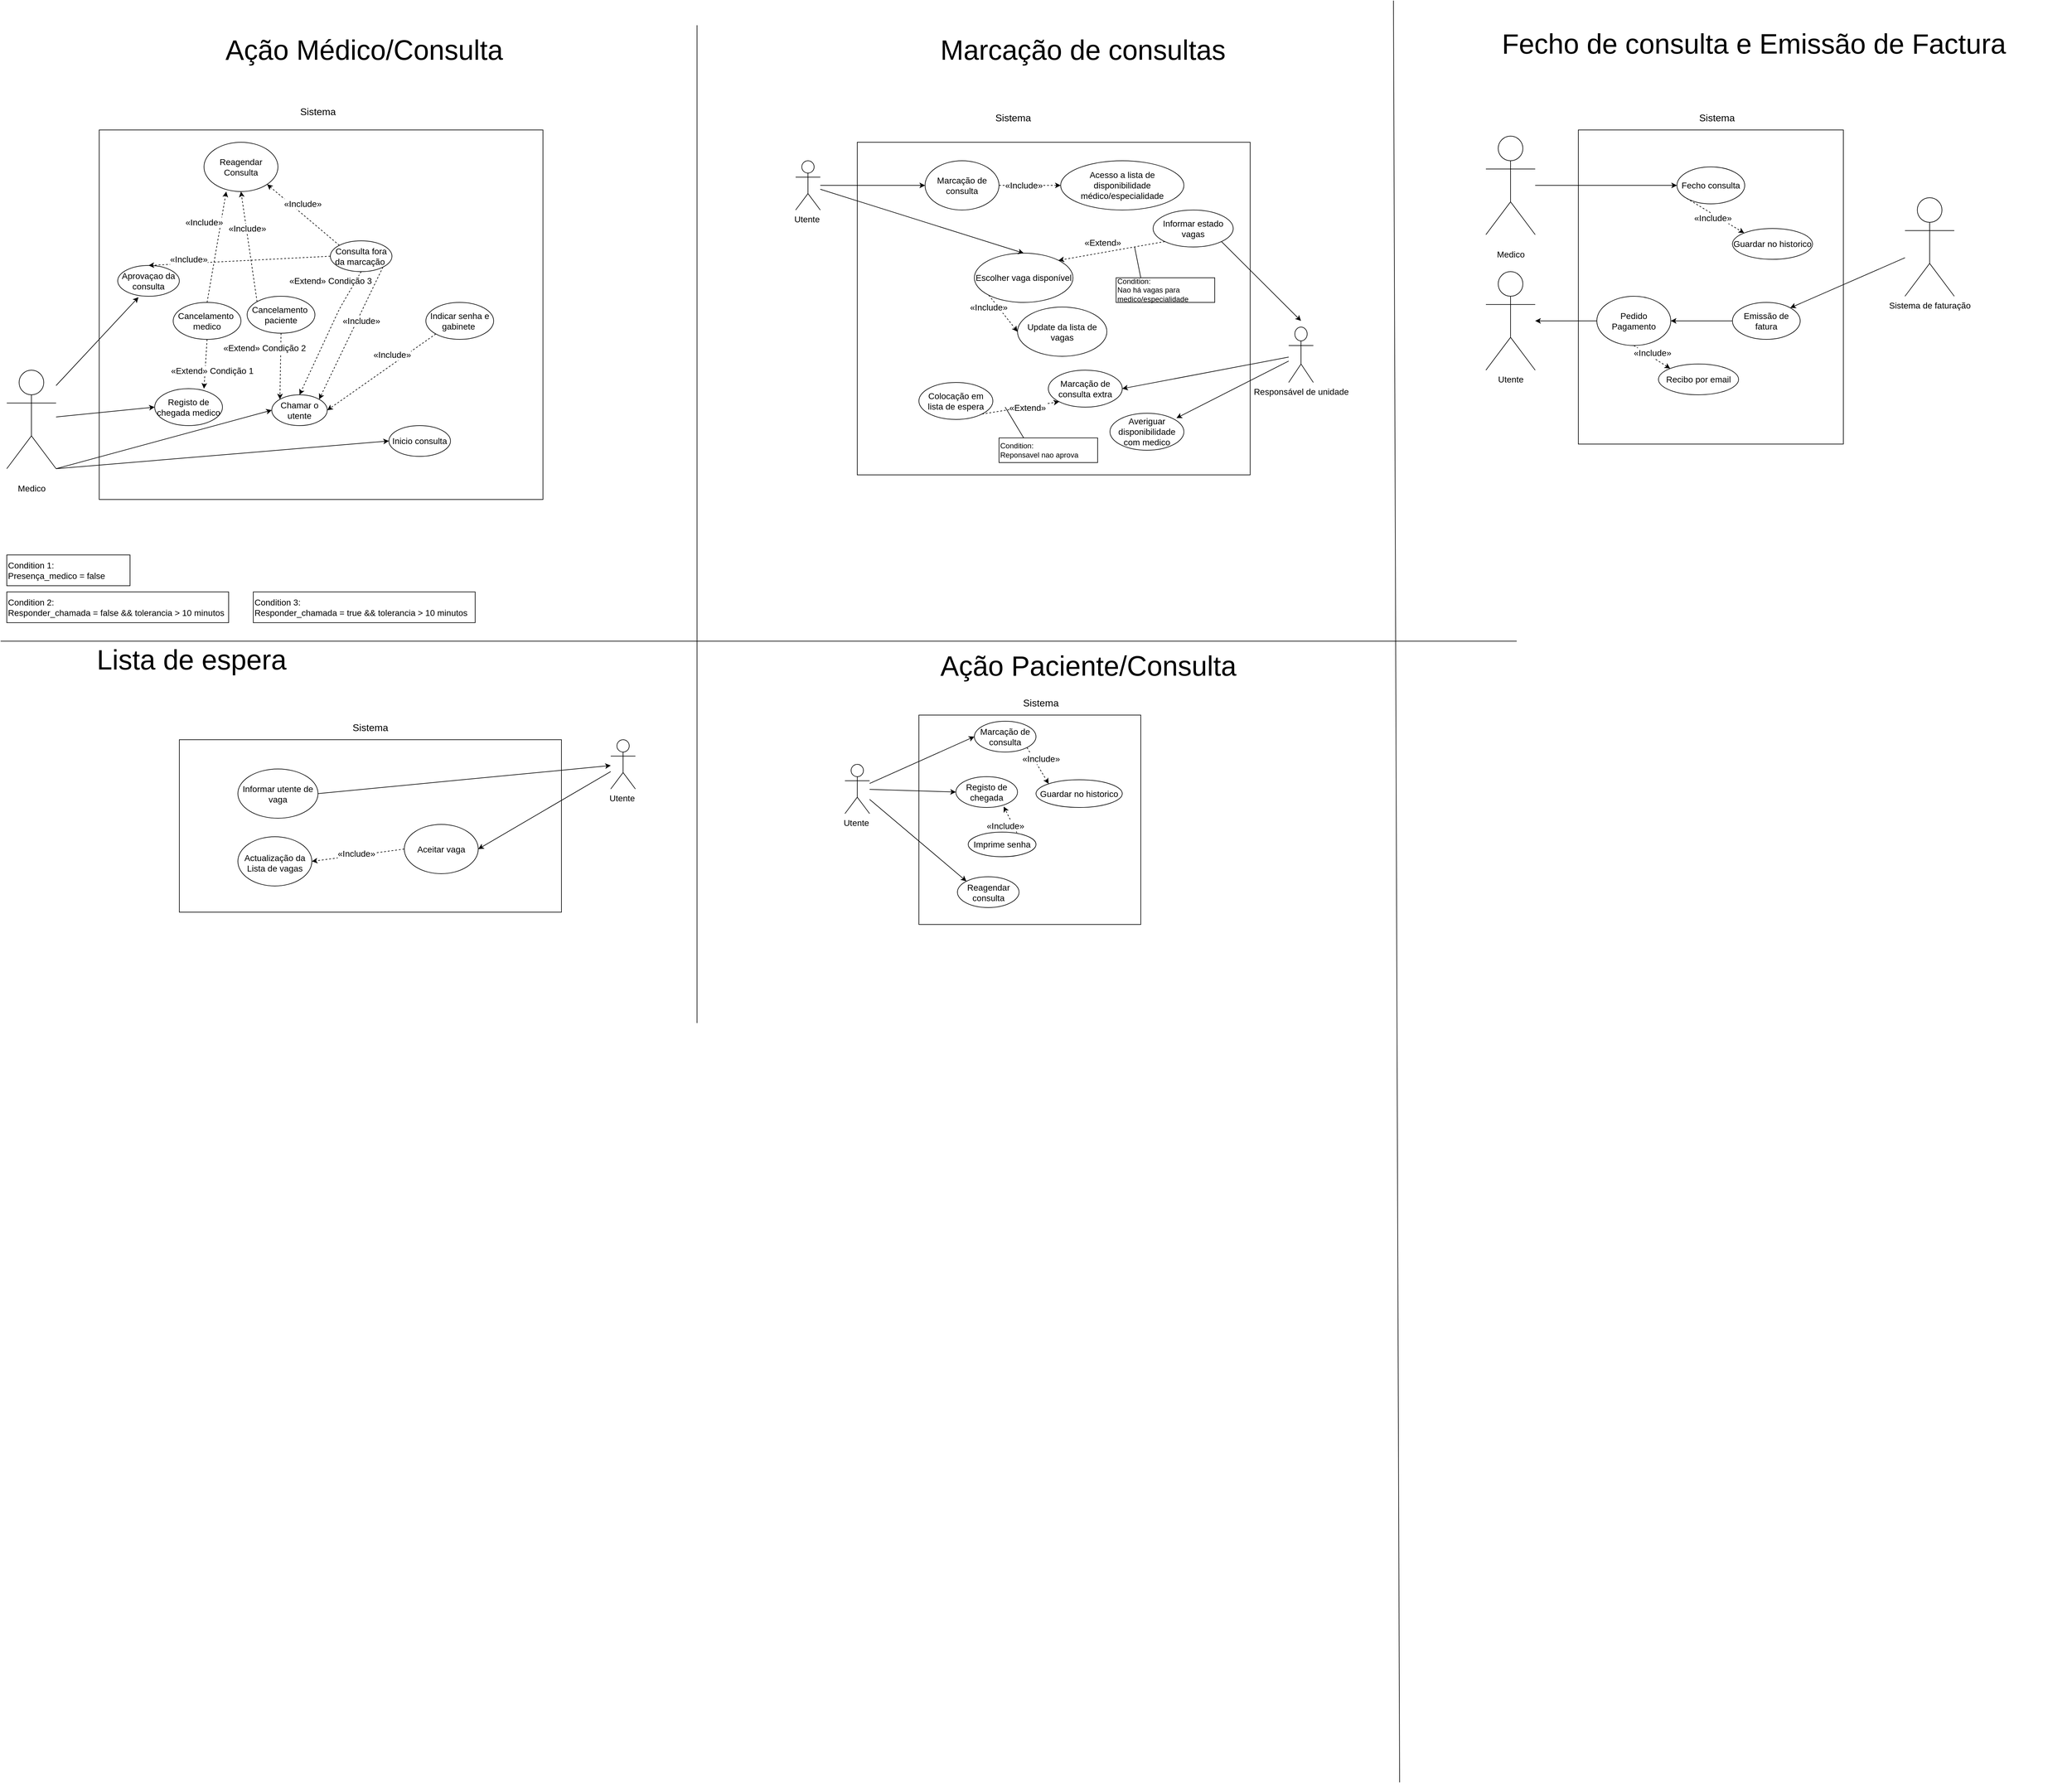 <mxfile version="14.2.7" type="device"><diagram id="xtqc0Og9dqTNnad1w2G9" name="Page-1"><mxGraphModel dx="2595" dy="1370" grid="1" gridSize="10" guides="1" tooltips="1" connect="1" arrows="1" fold="1" page="1" pageScale="1" pageWidth="2336" pageHeight="1654" background="#ffffff" math="0" shadow="0"><root><mxCell id="0"/><mxCell id="1" parent="0"/><mxCell id="VHxM4qlH5WR-qoforsFo-17" value="&lt;br style=&quot;font-size: 14px;&quot;&gt;Medico" style="shape=umlActor;verticalLabelPosition=bottom;verticalAlign=top;html=1;outlineConnect=0;strokeColor=#000000;fontSize=14;" parent="1" vertex="1"><mxGeometry x="80" y="600" width="80" height="160" as="geometry"/></mxCell><mxCell id="VHxM4qlH5WR-qoforsFo-45" value="Inicio consulta" style="ellipse;whiteSpace=wrap;html=1;strokeColor=#000000;fontSize=14;" parent="1" vertex="1"><mxGeometry x="700" y="690" width="100" height="50" as="geometry"/></mxCell><mxCell id="VHxM4qlH5WR-qoforsFo-49" value="Indicar senha e gabinete&amp;nbsp;" style="ellipse;whiteSpace=wrap;html=1;strokeColor=#000000;fontSize=14;" parent="1" vertex="1"><mxGeometry x="760" y="490" width="110" height="60" as="geometry"/></mxCell><mxCell id="VHxM4qlH5WR-qoforsFo-50" value="" style="endArrow=classic;html=1;entryX=1;entryY=0.5;entryDx=0;entryDy=0;fontSize=14;exitX=0;exitY=1;exitDx=0;exitDy=0;dashed=1;" parent="1" source="VHxM4qlH5WR-qoforsFo-49" target="Is1oi-ePE3r_2_MxHFxF-98" edge="1"><mxGeometry width="50" height="50" relative="1" as="geometry"><mxPoint x="710" y="580" as="sourcePoint"/><mxPoint x="400" y="440" as="targetPoint"/></mxGeometry></mxCell><mxCell id="VHxM4qlH5WR-qoforsFo-64" value="" style="endArrow=classic;html=1;entryX=0;entryY=0;entryDx=0;entryDy=0;dashed=1;exitX=0.5;exitY=1;exitDx=0;exitDy=0;fontSize=14;" parent="1" source="VHxM4qlH5WR-qoforsFo-66" target="Is1oi-ePE3r_2_MxHFxF-98" edge="1"><mxGeometry width="50" height="50" relative="1" as="geometry"><mxPoint x="740" y="625" as="sourcePoint"/><mxPoint x="530" y="670" as="targetPoint"/></mxGeometry></mxCell><mxCell id="VHxM4qlH5WR-qoforsFo-65" value="«Extend» Condição 2" style="edgeLabel;html=1;align=center;verticalAlign=middle;resizable=0;points=[];fontSize=14;" parent="VHxM4qlH5WR-qoforsFo-64" vertex="1" connectable="0"><mxGeometry x="-0.209" y="3" relative="1" as="geometry"><mxPoint x="-29.65" y="-18.41" as="offset"/></mxGeometry></mxCell><mxCell id="VHxM4qlH5WR-qoforsFo-66" value="Cancelamento&amp;nbsp;&lt;br style=&quot;font-size: 14px;&quot;&gt;paciente" style="ellipse;whiteSpace=wrap;html=1;strokeColor=#000000;fontStyle=0;fontSize=14;" parent="1" vertex="1"><mxGeometry x="470" y="480" width="110" height="60" as="geometry"/></mxCell><mxCell id="VHxM4qlH5WR-qoforsFo-73" value="Consulta fora da marcação&amp;nbsp;" style="ellipse;whiteSpace=wrap;html=1;fontSize=14;" parent="1" vertex="1"><mxGeometry x="605" y="390" width="100" height="50" as="geometry"/></mxCell><mxCell id="VHxM4qlH5WR-qoforsFo-75" value="Aprovaçao da consulta" style="ellipse;whiteSpace=wrap;html=1;strokeColor=#000000;fontSize=14;" parent="1" vertex="1"><mxGeometry x="260" y="430" width="100" height="50" as="geometry"/></mxCell><mxCell id="VHxM4qlH5WR-qoforsFo-76" value="" style="endArrow=classic;html=1;fontSize=14;entryX=0.337;entryY=1.03;entryDx=0;entryDy=0;entryPerimeter=0;" parent="1" target="VHxM4qlH5WR-qoforsFo-75" edge="1"><mxGeometry width="50" height="50" relative="1" as="geometry"><mxPoint x="160" y="625" as="sourcePoint"/><mxPoint x="400" y="490" as="targetPoint"/></mxGeometry></mxCell><mxCell id="VHxM4qlH5WR-qoforsFo-77" value="" style="endArrow=classic;html=1;fontSize=14;exitX=0;exitY=0.5;exitDx=0;exitDy=0;dashed=1;entryX=0.5;entryY=0;entryDx=0;entryDy=0;" parent="1" source="VHxM4qlH5WR-qoforsFo-73" target="VHxM4qlH5WR-qoforsFo-75" edge="1"><mxGeometry width="50" height="50" relative="1" as="geometry"><mxPoint x="550" y="540" as="sourcePoint"/><mxPoint x="458.3" y="476.15" as="targetPoint"/></mxGeometry></mxCell><mxCell id="VHxM4qlH5WR-qoforsFo-78" value="«Include»" style="edgeLabel;html=1;align=center;verticalAlign=middle;resizable=0;points=[];fontSize=14;" parent="VHxM4qlH5WR-qoforsFo-77" vertex="1" connectable="0"><mxGeometry x="-0.424" y="-1" relative="1" as="geometry"><mxPoint x="-145.06" y="1.17" as="offset"/></mxGeometry></mxCell><mxCell id="VHxM4qlH5WR-qoforsFo-82" value="" style="endArrow=classic;html=1;fontSize=14;exitX=0;exitY=0;exitDx=0;exitDy=0;entryX=1;entryY=1;entryDx=0;entryDy=0;dashed=1;" parent="1" source="VHxM4qlH5WR-qoforsFo-73" target="9ikMB7bXIIn_Y0Oo-9GD-42" edge="1"><mxGeometry width="50" height="50" relative="1" as="geometry"><mxPoint x="370" y="650" as="sourcePoint"/><mxPoint x="1120" y="510" as="targetPoint"/></mxGeometry></mxCell><mxCell id="F7520Fu3s6nO4sO0BsFE-5" value="" style="endArrow=classic;html=1;entryX=0.727;entryY=0;entryDx=0;entryDy=0;dashed=1;exitX=0.5;exitY=1;exitDx=0;exitDy=0;fontSize=14;entryPerimeter=0;" parent="1" source="F7520Fu3s6nO4sO0BsFE-7" target="Is1oi-ePE3r_2_MxHFxF-102" edge="1"><mxGeometry width="50" height="50" relative="1" as="geometry"><mxPoint x="660" y="655" as="sourcePoint"/><mxPoint x="494.645" y="672.322" as="targetPoint"/></mxGeometry></mxCell><mxCell id="F7520Fu3s6nO4sO0BsFE-6" value="«Extend» Condição 1" style="edgeLabel;html=1;align=center;verticalAlign=middle;resizable=0;points=[];fontSize=14;" parent="F7520Fu3s6nO4sO0BsFE-5" vertex="1" connectable="0"><mxGeometry x="-0.209" y="3" relative="1" as="geometry"><mxPoint x="6.66" y="18.76" as="offset"/></mxGeometry></mxCell><mxCell id="F7520Fu3s6nO4sO0BsFE-7" value="Cancelamento&amp;nbsp;&lt;br style=&quot;font-size: 14px;&quot;&gt;medico" style="ellipse;whiteSpace=wrap;html=1;strokeColor=#000000;fontStyle=0;fontSize=14;" parent="1" vertex="1"><mxGeometry x="350" y="490" width="110" height="60" as="geometry"/></mxCell><mxCell id="F7520Fu3s6nO4sO0BsFE-12" value="" style="endArrow=classic;html=1;fontSize=14;entryX=0.301;entryY=1;entryDx=0;entryDy=0;exitX=0.5;exitY=0;exitDx=0;exitDy=0;entryPerimeter=0;dashed=1;" parent="1" source="F7520Fu3s6nO4sO0BsFE-7" target="9ikMB7bXIIn_Y0Oo-9GD-42" edge="1"><mxGeometry width="50" height="50" relative="1" as="geometry"><mxPoint x="380" y="610" as="sourcePoint"/><mxPoint x="434.136" y="322.42" as="targetPoint"/></mxGeometry></mxCell><mxCell id="Is1oi-ePE3r_2_MxHFxF-12" value="Utente&amp;nbsp;" style="shape=umlActor;verticalLabelPosition=bottom;verticalAlign=top;html=1;outlineConnect=0;strokeColor=#000000;fontSize=14;" parent="1" vertex="1"><mxGeometry x="1360" y="260" width="40" height="80" as="geometry"/></mxCell><mxCell id="Is1oi-ePE3r_2_MxHFxF-13" value="Responsável de unidade" style="shape=umlActor;verticalLabelPosition=bottom;verticalAlign=top;html=1;outlineConnect=0;strokeColor=#000000;fontSize=14;" parent="1" vertex="1"><mxGeometry x="2160" y="530" width="40" height="90" as="geometry"/></mxCell><mxCell id="Is1oi-ePE3r_2_MxHFxF-60" value="" style="endArrow=none;html=1;fontSize=14;" parent="1" edge="1"><mxGeometry width="50" height="50" relative="1" as="geometry"><mxPoint x="1200" y="1040" as="sourcePoint"/><mxPoint x="1200" y="40" as="targetPoint"/></mxGeometry></mxCell><mxCell id="Is1oi-ePE3r_2_MxHFxF-61" value="Ação Médico/Consulta" style="text;html=1;strokeColor=none;fillColor=none;align=center;verticalAlign=middle;whiteSpace=wrap;rounded=0;fontSize=45;" parent="1" vertex="1"><mxGeometry x="400" y="40" width="520" height="80" as="geometry"/></mxCell><mxCell id="Is1oi-ePE3r_2_MxHFxF-62" value="&amp;nbsp;Marcação de consultas" style="text;html=1;strokeColor=none;fillColor=none;align=center;verticalAlign=middle;whiteSpace=wrap;rounded=0;fontSize=45;" parent="1" vertex="1"><mxGeometry x="1520" y="40" width="600" height="80" as="geometry"/></mxCell><mxCell id="V96wwasPPkTdQSs5E18L-17" style="edgeStyle=orthogonalEdgeStyle;rounded=0;orthogonalLoop=1;jettySize=auto;html=1;entryX=0;entryY=0.5;entryDx=0;entryDy=0;fontSize=14;dashed=1;" parent="1" source="Is1oi-ePE3r_2_MxHFxF-68" target="Is1oi-ePE3r_2_MxHFxF-70" edge="1"><mxGeometry relative="1" as="geometry"/></mxCell><mxCell id="Is1oi-ePE3r_2_MxHFxF-68" value="Marcação de consulta" style="ellipse;whiteSpace=wrap;html=1;fontSize=14;" parent="1" vertex="1"><mxGeometry x="1570" y="260" width="120" height="80" as="geometry"/></mxCell><mxCell id="Is1oi-ePE3r_2_MxHFxF-69" value="" style="endArrow=classic;html=1;fontSize=14;entryX=0;entryY=0.5;entryDx=0;entryDy=0;" parent="1" source="Is1oi-ePE3r_2_MxHFxF-12" target="Is1oi-ePE3r_2_MxHFxF-68" edge="1"><mxGeometry width="50" height="50" relative="1" as="geometry"><mxPoint x="1490" y="300" as="sourcePoint"/><mxPoint x="1790" y="420" as="targetPoint"/></mxGeometry></mxCell><mxCell id="Is1oi-ePE3r_2_MxHFxF-70" value="Acesso a lista de disponibilidade médico/especialidade" style="ellipse;whiteSpace=wrap;html=1;fontSize=14;" parent="1" vertex="1"><mxGeometry x="1790" y="260" width="200" height="80" as="geometry"/></mxCell><mxCell id="Is1oi-ePE3r_2_MxHFxF-73" value="" style="endArrow=none;html=1;fontSize=14;" parent="1" edge="1"><mxGeometry width="50" height="50" relative="1" as="geometry"><mxPoint x="2530" y="1040" as="sourcePoint"/><mxPoint x="70" y="1040" as="targetPoint"/></mxGeometry></mxCell><mxCell id="Is1oi-ePE3r_2_MxHFxF-74" value="Lista de espera" style="text;html=1;strokeColor=none;fillColor=none;align=center;verticalAlign=middle;whiteSpace=wrap;rounded=0;fontSize=45;" parent="1" vertex="1"><mxGeometry x="160" y="1030" width="440" height="80" as="geometry"/></mxCell><mxCell id="Is1oi-ePE3r_2_MxHFxF-75" value="Utente&amp;nbsp;" style="shape=umlActor;verticalLabelPosition=bottom;verticalAlign=top;html=1;outlineConnect=0;strokeColor=#000000;fontSize=14;" parent="1" vertex="1"><mxGeometry x="1060" y="1200" width="40" height="80" as="geometry"/></mxCell><mxCell id="Is1oi-ePE3r_2_MxHFxF-80" value="Informar utente de vaga" style="ellipse;whiteSpace=wrap;html=1;fontSize=14;" parent="1" vertex="1"><mxGeometry x="455" y="1247.5" width="130" height="80" as="geometry"/></mxCell><mxCell id="Is1oi-ePE3r_2_MxHFxF-82" value="" style="endArrow=classic;html=1;fontSize=14;exitX=1;exitY=0.5;exitDx=0;exitDy=0;" parent="1" source="Is1oi-ePE3r_2_MxHFxF-80" target="Is1oi-ePE3r_2_MxHFxF-75" edge="1"><mxGeometry width="50" height="50" relative="1" as="geometry"><mxPoint x="550" y="1340" as="sourcePoint"/><mxPoint x="600" y="1290" as="targetPoint"/></mxGeometry></mxCell><mxCell id="Is1oi-ePE3r_2_MxHFxF-83" value="Aceitar vaga" style="ellipse;whiteSpace=wrap;html=1;fontSize=14;" parent="1" vertex="1"><mxGeometry x="725" y="1337.5" width="120" height="80" as="geometry"/></mxCell><mxCell id="Is1oi-ePE3r_2_MxHFxF-84" value="" style="endArrow=classic;html=1;fontSize=14;entryX=1;entryY=0.5;entryDx=0;entryDy=0;" parent="1" source="Is1oi-ePE3r_2_MxHFxF-75" target="Is1oi-ePE3r_2_MxHFxF-83" edge="1"><mxGeometry width="50" height="50" relative="1" as="geometry"><mxPoint x="800" y="1260" as="sourcePoint"/><mxPoint x="660" y="1310" as="targetPoint"/></mxGeometry></mxCell><mxCell id="Is1oi-ePE3r_2_MxHFxF-91" value="" style="endArrow=classic;html=1;fontSize=14;exitX=0;exitY=0.5;exitDx=0;exitDy=0;entryX=1;entryY=0.5;entryDx=0;entryDy=0;dashed=1;" parent="1" source="Is1oi-ePE3r_2_MxHFxF-83" target="pVA-yd0SMu08zG6qIht4-11" edge="1"><mxGeometry width="50" height="50" relative="1" as="geometry"><mxPoint x="455" y="1437.5" as="sourcePoint"/><mxPoint x="575" y="1397.5" as="targetPoint"/></mxGeometry></mxCell><mxCell id="Is1oi-ePE3r_2_MxHFxF-98" value="Chamar o utente" style="ellipse;whiteSpace=wrap;html=1;fontSize=14;" parent="1" vertex="1"><mxGeometry x="510" y="640" width="90" height="50" as="geometry"/></mxCell><mxCell id="Is1oi-ePE3r_2_MxHFxF-100" value="" style="endArrow=classic;html=1;fontSize=14;entryX=0;entryY=0.5;entryDx=0;entryDy=0;exitX=1;exitY=1;exitDx=0;exitDy=0;exitPerimeter=0;" parent="1" source="VHxM4qlH5WR-qoforsFo-17" target="VHxM4qlH5WR-qoforsFo-45" edge="1"><mxGeometry width="50" height="50" relative="1" as="geometry"><mxPoint x="550" y="670" as="sourcePoint"/><mxPoint x="600" y="620" as="targetPoint"/></mxGeometry></mxCell><mxCell id="Is1oi-ePE3r_2_MxHFxF-102" value="Registo de chegada medico" style="ellipse;whiteSpace=wrap;html=1;fontSize=14;" parent="1" vertex="1"><mxGeometry x="320" y="630" width="110" height="60" as="geometry"/></mxCell><mxCell id="Is1oi-ePE3r_2_MxHFxF-103" value="" style="endArrow=classic;html=1;fontSize=14;entryX=0;entryY=0.5;entryDx=0;entryDy=0;" parent="1" source="VHxM4qlH5WR-qoforsFo-17" target="Is1oi-ePE3r_2_MxHFxF-102" edge="1"><mxGeometry width="50" height="50" relative="1" as="geometry"><mxPoint x="340" y="600" as="sourcePoint"/><mxPoint x="390" y="550" as="targetPoint"/></mxGeometry></mxCell><mxCell id="Is1oi-ePE3r_2_MxHFxF-104" value="" style="endArrow=classic;html=1;fontSize=14;entryX=0;entryY=0.5;entryDx=0;entryDy=0;exitX=1;exitY=1;exitDx=0;exitDy=0;exitPerimeter=0;" parent="1" source="VHxM4qlH5WR-qoforsFo-17" target="Is1oi-ePE3r_2_MxHFxF-98" edge="1"><mxGeometry width="50" height="50" relative="1" as="geometry"><mxPoint x="430" y="600" as="sourcePoint"/><mxPoint x="480" y="550" as="targetPoint"/></mxGeometry></mxCell><mxCell id="Is1oi-ePE3r_2_MxHFxF-106" value="Condition 1:&lt;br style=&quot;font-size: 14px&quot;&gt;Presença_medico = false" style="rounded=0;whiteSpace=wrap;html=1;align=left;fontSize=14;" parent="1" vertex="1"><mxGeometry x="80" y="900" width="200" height="50" as="geometry"/></mxCell><mxCell id="Is1oi-ePE3r_2_MxHFxF-107" value="Condition 2:&lt;br style=&quot;font-size: 14px&quot;&gt;Responder_chamada = false &amp;amp;&amp;amp; tolerancia &amp;gt; 10 minutos" style="rounded=0;whiteSpace=wrap;html=1;align=left;fontSize=14;" parent="1" vertex="1"><mxGeometry x="80" y="960" width="360" height="50" as="geometry"/></mxCell><mxCell id="Is1oi-ePE3r_2_MxHFxF-110" value="" style="endArrow=classic;html=1;entryX=0.5;entryY=0;entryDx=0;entryDy=0;dashed=1;fontSize=14;exitX=0.5;exitY=1;exitDx=0;exitDy=0;" parent="1" source="VHxM4qlH5WR-qoforsFo-73" target="Is1oi-ePE3r_2_MxHFxF-98" edge="1"><mxGeometry width="50" height="50" relative="1" as="geometry"><mxPoint x="670" y="530" as="sourcePoint"/><mxPoint x="565" y="650" as="targetPoint"/><Array as="points"><mxPoint x="620" y="500"/></Array></mxGeometry></mxCell><mxCell id="Is1oi-ePE3r_2_MxHFxF-111" value="«Extend» Condição 3" style="edgeLabel;html=1;align=center;verticalAlign=middle;resizable=0;points=[];fontSize=14;" parent="Is1oi-ePE3r_2_MxHFxF-110" vertex="1" connectable="0"><mxGeometry x="-0.209" y="3" relative="1" as="geometry"><mxPoint x="-9.67" y="-63.6" as="offset"/></mxGeometry></mxCell><mxCell id="Is1oi-ePE3r_2_MxHFxF-112" value="Condition 3:&lt;br style=&quot;font-size: 14px&quot;&gt;Responder_chamada = true &amp;amp;&amp;amp; tolerancia &amp;gt; 10 minutos" style="rounded=0;whiteSpace=wrap;html=1;align=left;fontSize=14;" parent="1" vertex="1"><mxGeometry x="480" y="960" width="360" height="50" as="geometry"/></mxCell><mxCell id="Is1oi-ePE3r_2_MxHFxF-113" value="" style="endArrow=classic;html=1;fontSize=14;entryX=0.5;entryY=1;entryDx=0;entryDy=0;exitX=0;exitY=0;exitDx=0;exitDy=0;dashed=1;" parent="1" source="VHxM4qlH5WR-qoforsFo-66" target="9ikMB7bXIIn_Y0Oo-9GD-42" edge="1"><mxGeometry width="50" height="50" relative="1" as="geometry"><mxPoint x="560" y="510" as="sourcePoint"/><mxPoint x="460.8" y="329.4" as="targetPoint"/></mxGeometry></mxCell><mxCell id="Is1oi-ePE3r_2_MxHFxF-116" value="" style="endArrow=classic;html=1;fontSize=14;dashed=1;entryX=1;entryY=0;entryDx=0;entryDy=0;exitX=1;exitY=1;exitDx=0;exitDy=0;" parent="1" source="VHxM4qlH5WR-qoforsFo-73" target="Is1oi-ePE3r_2_MxHFxF-98" edge="1"><mxGeometry width="50" height="50" relative="1" as="geometry"><mxPoint x="750" y="470" as="sourcePoint"/><mxPoint x="320" y="440" as="targetPoint"/></mxGeometry></mxCell><mxCell id="Is1oi-ePE3r_2_MxHFxF-117" value="«Include»" style="edgeLabel;html=1;align=center;verticalAlign=middle;resizable=0;points=[];fontSize=14;" parent="Is1oi-ePE3r_2_MxHFxF-116" vertex="1" connectable="0"><mxGeometry x="-0.424" y="-1" relative="1" as="geometry"><mxPoint x="-4.87" y="26.1" as="offset"/></mxGeometry></mxCell><mxCell id="9ikMB7bXIIn_Y0Oo-9GD-3" value="Escolher vaga disponível" style="ellipse;whiteSpace=wrap;html=1;fontSize=14;" parent="1" vertex="1"><mxGeometry x="1650" y="410" width="160" height="80" as="geometry"/></mxCell><mxCell id="9ikMB7bXIIn_Y0Oo-9GD-16" value="Update da lista de vagas" style="ellipse;whiteSpace=wrap;html=1;fontSize=14;" parent="1" vertex="1"><mxGeometry x="1720" y="497.5" width="145" height="80" as="geometry"/></mxCell><mxCell id="9ikMB7bXIIn_Y0Oo-9GD-21" value="" style="endArrow=classic;html=1;fontSize=14;entryX=0;entryY=0.5;entryDx=0;entryDy=0;exitX=0;exitY=1;exitDx=0;exitDy=0;dashed=1;" parent="1" source="9ikMB7bXIIn_Y0Oo-9GD-3" target="9ikMB7bXIIn_Y0Oo-9GD-16" edge="1"><mxGeometry width="50" height="50" relative="1" as="geometry"><mxPoint x="1430" y="488.387" as="sourcePoint"/><mxPoint x="1850" y="450" as="targetPoint"/></mxGeometry></mxCell><mxCell id="9ikMB7bXIIn_Y0Oo-9GD-24" value="Ação Paciente/Consulta" style="text;html=1;strokeColor=none;fillColor=none;align=center;verticalAlign=middle;whiteSpace=wrap;rounded=0;fontSize=45;" parent="1" vertex="1"><mxGeometry x="1320" y="1050" width="1030" height="60" as="geometry"/></mxCell><mxCell id="9ikMB7bXIIn_Y0Oo-9GD-25" value="Utente&amp;nbsp;" style="shape=umlActor;verticalLabelPosition=bottom;verticalAlign=top;html=1;outlineConnect=0;strokeColor=#000000;fontSize=14;" parent="1" vertex="1"><mxGeometry x="1440" y="1240" width="40" height="80" as="geometry"/></mxCell><mxCell id="9ikMB7bXIIn_Y0Oo-9GD-26" value="Marcação de consulta" style="ellipse;whiteSpace=wrap;html=1;strokeColor=#000000;fontSize=14;" parent="1" vertex="1"><mxGeometry x="1650" y="1170" width="100" height="50" as="geometry"/></mxCell><mxCell id="9ikMB7bXIIn_Y0Oo-9GD-27" value="Reagendar consulta" style="ellipse;whiteSpace=wrap;html=1;strokeColor=#000000;fontSize=14;" parent="1" vertex="1"><mxGeometry x="1622.5" y="1422.5" width="100" height="50" as="geometry"/></mxCell><mxCell id="9ikMB7bXIIn_Y0Oo-9GD-28" value="" style="endArrow=classic;html=1;entryX=0;entryY=0;entryDx=0;entryDy=0;fontSize=14;" parent="1" source="9ikMB7bXIIn_Y0Oo-9GD-25" target="9ikMB7bXIIn_Y0Oo-9GD-27" edge="1"><mxGeometry width="50" height="50" relative="1" as="geometry"><mxPoint x="1490" y="1310" as="sourcePoint"/><mxPoint x="1750" y="1290" as="targetPoint"/></mxGeometry></mxCell><mxCell id="9ikMB7bXIIn_Y0Oo-9GD-31" value="Registo de chegada" style="ellipse;whiteSpace=wrap;html=1;strokeColor=#000000;fontSize=14;" parent="1" vertex="1"><mxGeometry x="1620" y="1260" width="100" height="50" as="geometry"/></mxCell><mxCell id="9ikMB7bXIIn_Y0Oo-9GD-32" value="" style="endArrow=classic;html=1;entryX=0;entryY=0.5;entryDx=0;entryDy=0;fontSize=14;" parent="1" source="9ikMB7bXIIn_Y0Oo-9GD-25" target="9ikMB7bXIIn_Y0Oo-9GD-31" edge="1"><mxGeometry width="50" height="50" relative="1" as="geometry"><mxPoint x="1360" y="1335" as="sourcePoint"/><mxPoint x="1560" y="1430" as="targetPoint"/></mxGeometry></mxCell><mxCell id="9ikMB7bXIIn_Y0Oo-9GD-33" value="Imprime senha" style="ellipse;whiteSpace=wrap;html=1;strokeColor=#000000;fontSize=14;" parent="1" vertex="1"><mxGeometry x="1640" y="1350" width="110" height="40" as="geometry"/></mxCell><mxCell id="9ikMB7bXIIn_Y0Oo-9GD-34" value="" style="endArrow=classic;html=1;entryX=0.776;entryY=0.971;entryDx=0;entryDy=0;fontSize=14;exitX=0.718;exitY=0.024;exitDx=0;exitDy=0;exitPerimeter=0;entryPerimeter=0;dashed=1;" parent="1" source="9ikMB7bXIIn_Y0Oo-9GD-33" target="9ikMB7bXIIn_Y0Oo-9GD-31" edge="1"><mxGeometry width="50" height="50" relative="1" as="geometry"><mxPoint x="1710" y="1550" as="sourcePoint"/><mxPoint x="1500" y="1450" as="targetPoint"/></mxGeometry></mxCell><mxCell id="9ikMB7bXIIn_Y0Oo-9GD-35" value="" style="endArrow=classic;html=1;fontSize=14;entryX=0;entryY=0.5;entryDx=0;entryDy=0;" parent="1" source="9ikMB7bXIIn_Y0Oo-9GD-25" target="9ikMB7bXIIn_Y0Oo-9GD-26" edge="1"><mxGeometry width="50" height="50" relative="1" as="geometry"><mxPoint x="1480" y="1460" as="sourcePoint"/><mxPoint x="1530" y="1410" as="targetPoint"/></mxGeometry></mxCell><mxCell id="9ikMB7bXIIn_Y0Oo-9GD-36" value="«Include»" style="edgeLabel;html=1;align=center;verticalAlign=middle;resizable=0;points=[];fontSize=14;" parent="1" vertex="1" connectable="0"><mxGeometry x="1699.996" y="1340.004" as="geometry"/></mxCell><mxCell id="9ikMB7bXIIn_Y0Oo-9GD-42" value="Reagendar Consulta" style="ellipse;whiteSpace=wrap;html=1;fontSize=14;" parent="1" vertex="1"><mxGeometry x="400" y="230" width="120" height="80" as="geometry"/></mxCell><mxCell id="9ikMB7bXIIn_Y0Oo-9GD-43" value="" style="endArrow=none;html=1;fontSize=14;" parent="1" edge="1"><mxGeometry width="50" height="50" relative="1" as="geometry"><mxPoint x="1200" y="1660" as="sourcePoint"/><mxPoint x="1200" y="1040" as="targetPoint"/></mxGeometry></mxCell><mxCell id="9ikMB7bXIIn_Y0Oo-9GD-44" value="Fecho de consulta e Emissão de Factura" style="text;html=1;strokeColor=none;fillColor=none;align=center;verticalAlign=middle;whiteSpace=wrap;rounded=0;fontSize=45;" parent="1" vertex="1"><mxGeometry x="2400" y="40" width="1030" height="60" as="geometry"/></mxCell><mxCell id="9ikMB7bXIIn_Y0Oo-9GD-45" value="" style="endArrow=none;html=1;fontSize=14;" parent="1" edge="1"><mxGeometry width="50" height="50" relative="1" as="geometry"><mxPoint x="2340" y="2892.857" as="sourcePoint"/><mxPoint x="2330" as="targetPoint"/></mxGeometry></mxCell><mxCell id="9ikMB7bXIIn_Y0Oo-9GD-47" value="&lt;br style=&quot;font-size: 14px;&quot;&gt;Medico" style="shape=umlActor;verticalLabelPosition=bottom;verticalAlign=top;html=1;outlineConnect=0;strokeColor=#000000;fontSize=14;" parent="1" vertex="1"><mxGeometry x="2480" y="220" width="80" height="160" as="geometry"/></mxCell><mxCell id="9ikMB7bXIIn_Y0Oo-9GD-52" value="Fecho consulta" style="ellipse;whiteSpace=wrap;html=1;strokeColor=#000000;fontSize=14;" parent="1" vertex="1"><mxGeometry x="2790" y="270" width="110" height="60" as="geometry"/></mxCell><mxCell id="9ikMB7bXIIn_Y0Oo-9GD-53" value="" style="endArrow=classic;html=1;entryX=0;entryY=0.5;entryDx=0;entryDy=0;fontSize=14;" parent="1" source="9ikMB7bXIIn_Y0Oo-9GD-47" target="9ikMB7bXIIn_Y0Oo-9GD-52" edge="1"><mxGeometry width="50" height="50" relative="1" as="geometry"><mxPoint x="2540" y="440" as="sourcePoint"/><mxPoint x="2680" y="445.0" as="targetPoint"/></mxGeometry></mxCell><mxCell id="IaEecY68djUGNXSBOeSt-11" style="edgeStyle=orthogonalEdgeStyle;rounded=0;orthogonalLoop=1;jettySize=auto;html=1;entryX=1;entryY=0.5;entryDx=0;entryDy=0;fontSize=14;" parent="1" source="9ikMB7bXIIn_Y0Oo-9GD-59" target="IaEecY68djUGNXSBOeSt-10" edge="1"><mxGeometry relative="1" as="geometry"/></mxCell><mxCell id="9ikMB7bXIIn_Y0Oo-9GD-59" value="Emissão de fatura" style="ellipse;whiteSpace=wrap;html=1;strokeColor=#000000;fontSize=14;" parent="1" vertex="1"><mxGeometry x="2880" y="490" width="110" height="60" as="geometry"/></mxCell><mxCell id="9ikMB7bXIIn_Y0Oo-9GD-60" value="" style="endArrow=classic;html=1;fontSize=14;entryX=1;entryY=0;entryDx=0;entryDy=0;" parent="1" source="kDQ_504bz28LXzJ4RT8n-9" target="9ikMB7bXIIn_Y0Oo-9GD-59" edge="1"><mxGeometry width="50" height="50" relative="1" as="geometry"><mxPoint x="3380" y="270" as="sourcePoint"/><mxPoint x="3220" y="500" as="targetPoint"/></mxGeometry></mxCell><mxCell id="V96wwasPPkTdQSs5E18L-2" value="Marcação de consulta extra" style="ellipse;whiteSpace=wrap;html=1;fontSize=14;" parent="1" vertex="1"><mxGeometry x="1770" y="600" width="120" height="60" as="geometry"/></mxCell><mxCell id="V96wwasPPkTdQSs5E18L-3" value="" style="endArrow=classic;html=1;fontSize=14;entryX=0;entryY=1;entryDx=0;entryDy=0;dashed=1;exitX=1;exitY=1;exitDx=0;exitDy=0;" parent="1" source="V96wwasPPkTdQSs5E18L-4" target="V96wwasPPkTdQSs5E18L-2" edge="1"><mxGeometry width="50" height="50" relative="1" as="geometry"><mxPoint x="1902" y="860" as="sourcePoint"/><mxPoint x="1890" y="670" as="targetPoint"/></mxGeometry></mxCell><mxCell id="V96wwasPPkTdQSs5E18L-8" value="«Extend»" style="edgeLabel;html=1;align=center;verticalAlign=middle;resizable=0;points=[];fontSize=14;" parent="V96wwasPPkTdQSs5E18L-3" vertex="1" connectable="0"><mxGeometry x="0.238" y="-1" relative="1" as="geometry"><mxPoint x="-4.14" y="0.95" as="offset"/></mxGeometry></mxCell><mxCell id="V96wwasPPkTdQSs5E18L-4" value="Colocação em lista de espera" style="ellipse;whiteSpace=wrap;html=1;fontSize=14;" parent="1" vertex="1"><mxGeometry x="1560" y="620" width="120" height="60" as="geometry"/></mxCell><mxCell id="V96wwasPPkTdQSs5E18L-6" value="" style="endArrow=none;html=1;fontSize=14;entryX=0.25;entryY=0;entryDx=0;entryDy=0;" parent="1" target="V96wwasPPkTdQSs5E18L-7" edge="1"><mxGeometry width="50" height="50" relative="1" as="geometry"><mxPoint x="1700" y="660" as="sourcePoint"/><mxPoint x="2060" y="690" as="targetPoint"/></mxGeometry></mxCell><mxCell id="V96wwasPPkTdQSs5E18L-7" value="Condition:&lt;br&gt;Reponsavel nao aprova" style="rounded=0;whiteSpace=wrap;html=1;align=left;" parent="1" vertex="1"><mxGeometry x="1690" y="710" width="160" height="40" as="geometry"/></mxCell><mxCell id="V96wwasPPkTdQSs5E18L-11" value="" style="endArrow=classic;html=1;fontSize=14;entryX=0.5;entryY=0;entryDx=0;entryDy=0;" parent="1" source="Is1oi-ePE3r_2_MxHFxF-12" target="9ikMB7bXIIn_Y0Oo-9GD-3" edge="1"><mxGeometry width="50" height="50" relative="1" as="geometry"><mxPoint x="1820" y="520" as="sourcePoint"/><mxPoint x="1870" y="470" as="targetPoint"/></mxGeometry></mxCell><mxCell id="V96wwasPPkTdQSs5E18L-12" value="«Extend»" style="edgeLabel;html=1;align=center;verticalAlign=middle;resizable=0;points=[];fontSize=14;" parent="1" vertex="1" connectable="0"><mxGeometry x="1810.002" y="399.997" as="geometry"><mxPoint x="48" y="-7" as="offset"/></mxGeometry></mxCell><mxCell id="V96wwasPPkTdQSs5E18L-13" value="" style="endArrow=none;html=1;fontSize=14;entryX=0.25;entryY=0;entryDx=0;entryDy=0;" parent="1" target="V96wwasPPkTdQSs5E18L-14" edge="1"><mxGeometry width="50" height="50" relative="1" as="geometry"><mxPoint x="1910" y="400" as="sourcePoint"/><mxPoint x="2250" y="370.08" as="targetPoint"/></mxGeometry></mxCell><mxCell id="V96wwasPPkTdQSs5E18L-14" value="Condition:&lt;br&gt;Nao há vagas para medico/especialidade" style="rounded=0;whiteSpace=wrap;html=1;align=left;" parent="1" vertex="1"><mxGeometry x="1880" y="450" width="160" height="40" as="geometry"/></mxCell><mxCell id="V96wwasPPkTdQSs5E18L-15" value="" style="endArrow=classic;html=1;fontSize=14;entryX=1;entryY=0;entryDx=0;entryDy=0;dashed=1;exitX=0;exitY=1;exitDx=0;exitDy=0;" parent="1" source="V96wwasPPkTdQSs5E18L-18" target="9ikMB7bXIIn_Y0Oo-9GD-3" edge="1"><mxGeometry width="50" height="50" relative="1" as="geometry"><mxPoint x="2030" y="350" as="sourcePoint"/><mxPoint x="1980.004" y="382.423" as="targetPoint"/></mxGeometry></mxCell><mxCell id="V96wwasPPkTdQSs5E18L-18" value="Informar estado vagas" style="ellipse;whiteSpace=wrap;html=1;fontSize=14;" parent="1" vertex="1"><mxGeometry x="1940" y="340" width="130" height="60" as="geometry"/></mxCell><mxCell id="V96wwasPPkTdQSs5E18L-19" value="" style="endArrow=classic;html=1;fontSize=14;exitX=1;exitY=1;exitDx=0;exitDy=0;" parent="1" source="V96wwasPPkTdQSs5E18L-18" edge="1"><mxGeometry width="50" height="50" relative="1" as="geometry"><mxPoint x="2050" y="520" as="sourcePoint"/><mxPoint x="2180" y="520" as="targetPoint"/></mxGeometry></mxCell><mxCell id="IaEecY68djUGNXSBOeSt-1" value="Averiguar disponibilidade com medico" style="ellipse;whiteSpace=wrap;html=1;fontSize=14;" parent="1" vertex="1"><mxGeometry x="1870" y="670" width="120" height="60" as="geometry"/></mxCell><mxCell id="IaEecY68djUGNXSBOeSt-2" value="" style="endArrow=classic;html=1;fontSize=14;entryX=0.899;entryY=0.13;entryDx=0;entryDy=0;entryPerimeter=0;" parent="1" source="Is1oi-ePE3r_2_MxHFxF-13" target="IaEecY68djUGNXSBOeSt-1" edge="1"><mxGeometry width="50" height="50" relative="1" as="geometry"><mxPoint x="2160" y="587" as="sourcePoint"/><mxPoint x="1910" y="540" as="targetPoint"/></mxGeometry></mxCell><mxCell id="IaEecY68djUGNXSBOeSt-3" value="" style="endArrow=classic;html=1;fontSize=14;entryX=1;entryY=0.5;entryDx=0;entryDy=0;" parent="1" source="Is1oi-ePE3r_2_MxHFxF-13" target="V96wwasPPkTdQSs5E18L-2" edge="1"><mxGeometry width="50" height="50" relative="1" as="geometry"><mxPoint x="1860" y="590" as="sourcePoint"/><mxPoint x="1910" y="540" as="targetPoint"/></mxGeometry></mxCell><mxCell id="IaEecY68djUGNXSBOeSt-9" value="Utente" style="shape=umlActor;verticalLabelPosition=bottom;verticalAlign=top;html=1;outlineConnect=0;strokeColor=#000000;fontSize=14;" parent="1" vertex="1"><mxGeometry x="2480" y="440" width="80" height="160" as="geometry"/></mxCell><mxCell id="IaEecY68djUGNXSBOeSt-12" style="edgeStyle=orthogonalEdgeStyle;rounded=0;orthogonalLoop=1;jettySize=auto;html=1;fontSize=14;" parent="1" source="IaEecY68djUGNXSBOeSt-10" target="IaEecY68djUGNXSBOeSt-9" edge="1"><mxGeometry relative="1" as="geometry"/></mxCell><mxCell id="IaEecY68djUGNXSBOeSt-10" value="Pedido&lt;br&gt;Pagamento" style="ellipse;whiteSpace=wrap;html=1;fontSize=14;" parent="1" vertex="1"><mxGeometry x="2660" y="480" width="120" height="80" as="geometry"/></mxCell><mxCell id="IaEecY68djUGNXSBOeSt-13" value="Recibo por email" style="ellipse;whiteSpace=wrap;html=1;fontSize=14;" parent="1" vertex="1"><mxGeometry x="2760" y="590" width="130" height="50" as="geometry"/></mxCell><mxCell id="IaEecY68djUGNXSBOeSt-15" value="" style="endArrow=classic;html=1;fontSize=14;dashed=1;exitX=0.5;exitY=1;exitDx=0;exitDy=0;entryX=0;entryY=0;entryDx=0;entryDy=0;" parent="1" source="IaEecY68djUGNXSBOeSt-10" target="IaEecY68djUGNXSBOeSt-13" edge="1"><mxGeometry width="50" height="50" relative="1" as="geometry"><mxPoint x="2807.57" y="630" as="sourcePoint"/><mxPoint x="2700" y="640" as="targetPoint"/></mxGeometry></mxCell><mxCell id="IaEecY68djUGNXSBOeSt-16" value="«Include»" style="edgeLabel;html=1;align=center;verticalAlign=middle;resizable=0;points=[];fontSize=14;" parent="IaEecY68djUGNXSBOeSt-15" vertex="1" connectable="0"><mxGeometry x="-0.424" y="-1" relative="1" as="geometry"><mxPoint x="13.46" y="0.46" as="offset"/></mxGeometry></mxCell><mxCell id="IaEecY68djUGNXSBOeSt-17" value="Guardar no historico" style="ellipse;whiteSpace=wrap;html=1;fontSize=14;" parent="1" vertex="1"><mxGeometry x="2880" y="370" width="130" height="50" as="geometry"/></mxCell><mxCell id="IaEecY68djUGNXSBOeSt-18" value="" style="endArrow=classic;html=1;fontSize=14;dashed=1;exitX=0;exitY=1;exitDx=0;exitDy=0;entryX=0;entryY=0;entryDx=0;entryDy=0;" parent="1" source="9ikMB7bXIIn_Y0Oo-9GD-52" target="IaEecY68djUGNXSBOeSt-17" edge="1"><mxGeometry width="50" height="50" relative="1" as="geometry"><mxPoint x="2840" y="340" as="sourcePoint"/><mxPoint x="2820" y="420" as="targetPoint"/></mxGeometry></mxCell><mxCell id="IaEecY68djUGNXSBOeSt-19" value="«Include»" style="edgeLabel;html=1;align=center;verticalAlign=middle;resizable=0;points=[];fontSize=14;" parent="IaEecY68djUGNXSBOeSt-18" vertex="1" connectable="0"><mxGeometry x="-0.424" y="-1" relative="1" as="geometry"><mxPoint x="15.34" y="14.55" as="offset"/></mxGeometry></mxCell><mxCell id="IaEecY68djUGNXSBOeSt-20" value="Guardar no historico" style="ellipse;whiteSpace=wrap;html=1;fontSize=14;" parent="1" vertex="1"><mxGeometry x="1750" y="1265" width="140" height="45" as="geometry"/></mxCell><mxCell id="IaEecY68djUGNXSBOeSt-21" value="" style="endArrow=classic;html=1;fontSize=14;dashed=1;exitX=1;exitY=1;exitDx=0;exitDy=0;entryX=0;entryY=0;entryDx=0;entryDy=0;" parent="1" source="9ikMB7bXIIn_Y0Oo-9GD-26" target="IaEecY68djUGNXSBOeSt-20" edge="1"><mxGeometry width="50" height="50" relative="1" as="geometry"><mxPoint x="1750" y="1225" as="sourcePoint"/><mxPoint x="1730" y="1305" as="targetPoint"/></mxGeometry></mxCell><mxCell id="IaEecY68djUGNXSBOeSt-22" value="«Include»" style="edgeLabel;html=1;align=center;verticalAlign=middle;resizable=0;points=[];fontSize=14;" parent="IaEecY68djUGNXSBOeSt-21" vertex="1" connectable="0"><mxGeometry x="-0.424" y="-1" relative="1" as="geometry"><mxPoint x="13.46" y="0.46" as="offset"/></mxGeometry></mxCell><mxCell id="663e0-eBToYl_KeBK8Yt-1" value="" style="rounded=0;whiteSpace=wrap;html=1;fillColor=none;" parent="1" vertex="1"><mxGeometry x="230" y="210" width="720" height="600" as="geometry"/></mxCell><mxCell id="663e0-eBToYl_KeBK8Yt-3" value="Sistema" style="text;html=1;strokeColor=none;fillColor=none;align=center;verticalAlign=middle;whiteSpace=wrap;rounded=0;fontSize=16;" parent="1" vertex="1"><mxGeometry x="565" y="170" width="40" height="20" as="geometry"/></mxCell><mxCell id="663e0-eBToYl_KeBK8Yt-4" value="" style="rounded=0;whiteSpace=wrap;html=1;fillColor=none;" parent="1" vertex="1"><mxGeometry x="1460" y="230" width="637.5" height="540" as="geometry"/></mxCell><mxCell id="663e0-eBToYl_KeBK8Yt-5" value="Sistema" style="text;html=1;strokeColor=none;fillColor=none;align=center;verticalAlign=middle;whiteSpace=wrap;rounded=0;fontSize=16;" parent="1" vertex="1"><mxGeometry x="1692.5" y="180" width="40" height="20" as="geometry"/></mxCell><mxCell id="663e0-eBToYl_KeBK8Yt-6" value="" style="rounded=0;whiteSpace=wrap;html=1;fillColor=none;" parent="1" vertex="1"><mxGeometry x="2630" y="210" width="430" height="510" as="geometry"/></mxCell><mxCell id="663e0-eBToYl_KeBK8Yt-7" value="Sistema" style="text;html=1;strokeColor=none;fillColor=none;align=center;verticalAlign=middle;whiteSpace=wrap;rounded=0;fontSize=16;" parent="1" vertex="1"><mxGeometry x="2835" y="180" width="40" height="20" as="geometry"/></mxCell><mxCell id="663e0-eBToYl_KeBK8Yt-8" value="" style="rounded=0;whiteSpace=wrap;html=1;fillColor=none;" parent="1" vertex="1"><mxGeometry x="360" y="1200" width="620" height="280" as="geometry"/></mxCell><mxCell id="663e0-eBToYl_KeBK8Yt-9" value="Sistema" style="text;html=1;strokeColor=none;fillColor=none;align=center;verticalAlign=middle;whiteSpace=wrap;rounded=0;fontSize=16;" parent="1" vertex="1"><mxGeometry x="650" y="1170" width="40" height="20" as="geometry"/></mxCell><mxCell id="663e0-eBToYl_KeBK8Yt-10" value="" style="rounded=0;whiteSpace=wrap;html=1;fillColor=none;" parent="1" vertex="1"><mxGeometry x="1560" y="1160" width="360" height="340" as="geometry"/></mxCell><mxCell id="663e0-eBToYl_KeBK8Yt-11" value="Sistema" style="text;html=1;strokeColor=none;fillColor=none;align=center;verticalAlign=middle;whiteSpace=wrap;rounded=0;fontSize=16;" parent="1" vertex="1"><mxGeometry x="1737.5" y="1130" width="40" height="20" as="geometry"/></mxCell><mxCell id="pVA-yd0SMu08zG6qIht4-11" value="" style="ellipse;whiteSpace=wrap;html=1;labelBackgroundColor=#FF3C36;fontFamily=Comic Sans MS;fontSize=22;fontColor=#FFFFFF;" parent="1" vertex="1"><mxGeometry x="455" y="1357.5" width="120" height="80" as="geometry"/></mxCell><mxCell id="pVA-yd0SMu08zG6qIht4-12" value="Actualização da&lt;br&gt;Lista de vagas" style="text;html=1;align=center;verticalAlign=middle;whiteSpace=wrap;rounded=0;labelBackgroundColor=none;fontFamily=Helvetica;fontSize=14;" parent="1" vertex="1"><mxGeometry x="440" y="1377.5" width="150" height="45" as="geometry"/></mxCell><mxCell id="kDQ_504bz28LXzJ4RT8n-1" value="«Include»" style="edgeLabel;html=1;align=center;verticalAlign=middle;resizable=0;points=[];fontSize=14;" vertex="1" connectable="0" parent="1"><mxGeometry x="705.004" y="575.003" as="geometry"/></mxCell><mxCell id="kDQ_504bz28LXzJ4RT8n-2" value="«Include»" style="edgeLabel;html=1;align=center;verticalAlign=middle;resizable=0;points=[];fontSize=14;" vertex="1" connectable="0" parent="1"><mxGeometry x="400.004" y="360.003" as="geometry"/></mxCell><mxCell id="kDQ_504bz28LXzJ4RT8n-3" value="«Include»" style="edgeLabel;html=1;align=center;verticalAlign=middle;resizable=0;points=[];fontSize=14;" vertex="1" connectable="0" parent="1"><mxGeometry x="470.004" y="370.003" as="geometry"/></mxCell><mxCell id="kDQ_504bz28LXzJ4RT8n-4" value="«Include»" style="edgeLabel;html=1;align=center;verticalAlign=middle;resizable=0;points=[];fontSize=14;" vertex="1" connectable="0" parent="1"><mxGeometry x="560.004" y="330.003" as="geometry"/></mxCell><mxCell id="kDQ_504bz28LXzJ4RT8n-6" value="«Include»" style="edgeLabel;html=1;align=center;verticalAlign=middle;resizable=0;points=[];fontSize=14;" vertex="1" connectable="0" parent="1"><mxGeometry x="1672.504" y="497.503" as="geometry"/></mxCell><mxCell id="kDQ_504bz28LXzJ4RT8n-8" value="«Include»" style="edgeLabel;html=1;align=center;verticalAlign=middle;resizable=0;points=[];fontSize=14;" vertex="1" connectable="0" parent="1"><mxGeometry x="1730.004" y="300.003" as="geometry"/></mxCell><mxCell id="kDQ_504bz28LXzJ4RT8n-9" value="Sistema de faturação" style="shape=umlActor;verticalLabelPosition=bottom;verticalAlign=top;html=1;outlineConnect=0;strokeColor=#000000;fontSize=14;" vertex="1" parent="1"><mxGeometry x="3160" y="320" width="80" height="160" as="geometry"/></mxCell><mxCell id="kDQ_504bz28LXzJ4RT8n-11" value="«Include»" style="edgeLabel;html=1;align=center;verticalAlign=middle;resizable=0;points=[];fontSize=14;" vertex="1" connectable="0" parent="1"><mxGeometry x="760.004" y="620.003" as="geometry"><mxPoint x="-113" y="765" as="offset"/></mxGeometry></mxCell></root></mxGraphModel></diagram></mxfile>
